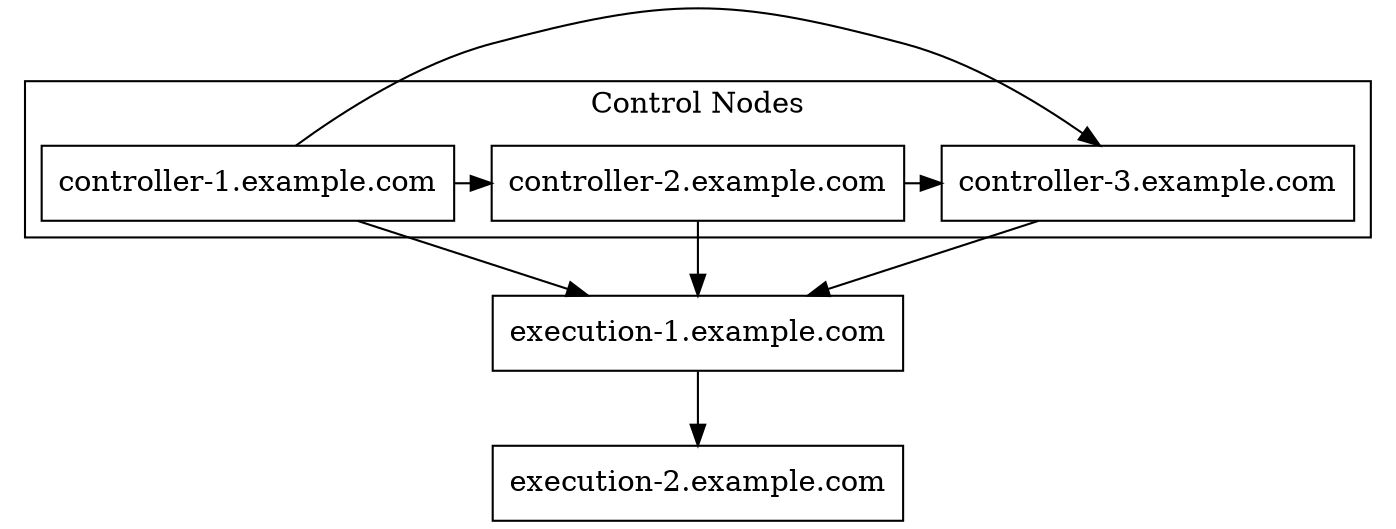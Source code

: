 strict digraph "" {
    rankdir = TB
    node [shape=box];
    subgraph cluster_0 {
        graph [label="Control Nodes", type=solid];
        {
            rank = same;
            "controller-1.example.com";
            "controller-2.example.com";
            "controller-3.example.com";
            "controller-1.example.com" -> "controller-3.example.com";
            "controller-1.example.com" -> "controller-2.example.com";
            "controller-2.example.com" -> "controller-3.example.com";
        }
    }

    "execution-1.example.com";
    "execution-2.example.com";
    "controller-1.example.com" -> "execution-1.example.com";
    "controller-2.example.com" -> "execution-1.example.com";
    "controller-3.example.com" -> "execution-1.example.com";
    "execution-1.example.com" -> "execution-2.example.com";
}
